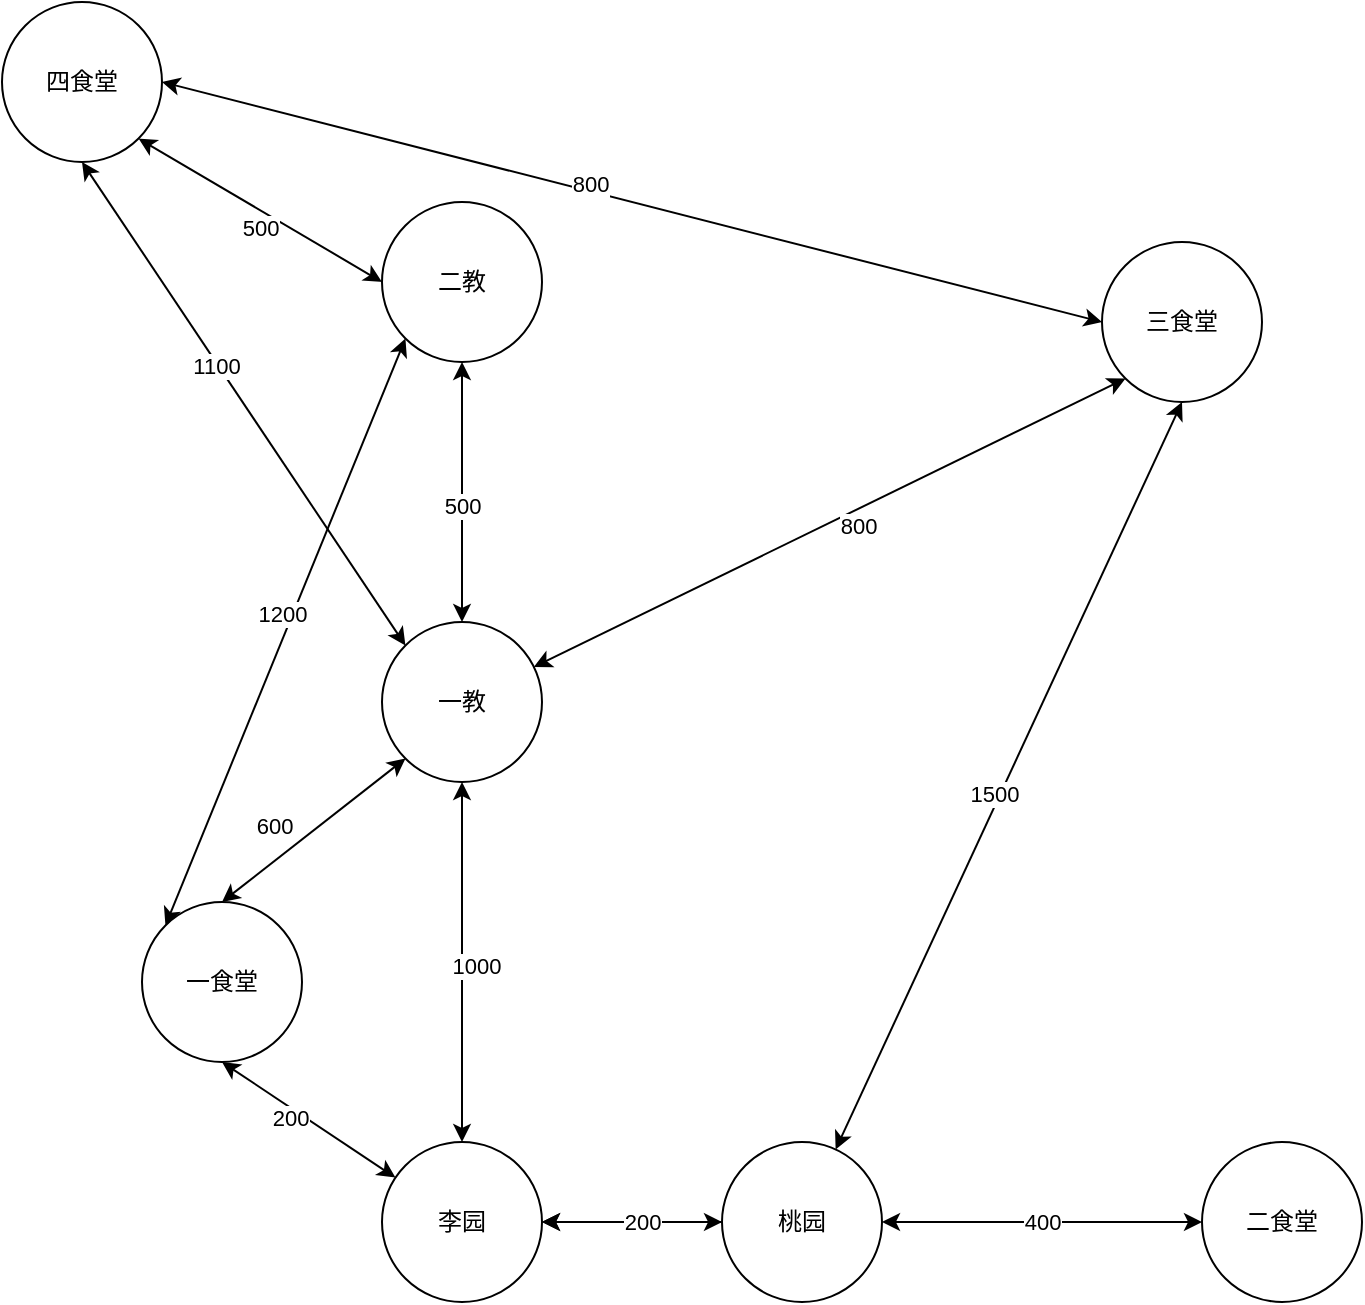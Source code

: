<mxfile version="20.6.0" type="github">
  <diagram id="OYLXwIgW5Plzkm6vZjWC" name="第 1 页">
    <mxGraphModel dx="1769" dy="1743" grid="1" gridSize="10" guides="1" tooltips="1" connect="1" arrows="1" fold="1" page="1" pageScale="1" pageWidth="827" pageHeight="1169" math="0" shadow="0">
      <root>
        <mxCell id="0" />
        <mxCell id="1" parent="0" />
        <mxCell id="q6uPWRvDd_Bx__9c443r-1" value="李园" style="ellipse;whiteSpace=wrap;html=1;aspect=fixed;" parent="1" vertex="1">
          <mxGeometry x="30" y="360" width="80" height="80" as="geometry" />
        </mxCell>
        <mxCell id="q6uPWRvDd_Bx__9c443r-17" value="" style="edgeStyle=orthogonalEdgeStyle;rounded=0;orthogonalLoop=1;jettySize=auto;html=1;" parent="1" source="q6uPWRvDd_Bx__9c443r-2" target="q6uPWRvDd_Bx__9c443r-1" edge="1">
          <mxGeometry relative="1" as="geometry" />
        </mxCell>
        <mxCell id="q6uPWRvDd_Bx__9c443r-2" value="桃园" style="ellipse;whiteSpace=wrap;html=1;aspect=fixed;" parent="1" vertex="1">
          <mxGeometry x="200" y="360" width="80" height="80" as="geometry" />
        </mxCell>
        <mxCell id="q6uPWRvDd_Bx__9c443r-7" value="二教" style="ellipse;whiteSpace=wrap;html=1;aspect=fixed;" parent="1" vertex="1">
          <mxGeometry x="30" y="-110" width="80" height="80" as="geometry" />
        </mxCell>
        <mxCell id="q6uPWRvDd_Bx__9c443r-8" value="一教" style="ellipse;whiteSpace=wrap;html=1;aspect=fixed;" parent="1" vertex="1">
          <mxGeometry x="30" y="100" width="80" height="80" as="geometry" />
        </mxCell>
        <mxCell id="q6uPWRvDd_Bx__9c443r-9" value="四食堂" style="ellipse;whiteSpace=wrap;html=1;aspect=fixed;" parent="1" vertex="1">
          <mxGeometry x="-160" y="-210" width="80" height="80" as="geometry" />
        </mxCell>
        <mxCell id="q6uPWRvDd_Bx__9c443r-10" value="三食堂" style="ellipse;whiteSpace=wrap;html=1;aspect=fixed;" parent="1" vertex="1">
          <mxGeometry x="390" y="-90" width="80" height="80" as="geometry" />
        </mxCell>
        <mxCell id="q6uPWRvDd_Bx__9c443r-11" value="二食堂" style="ellipse;whiteSpace=wrap;html=1;aspect=fixed;" parent="1" vertex="1">
          <mxGeometry x="440" y="360" width="80" height="80" as="geometry" />
        </mxCell>
        <mxCell id="q6uPWRvDd_Bx__9c443r-12" value="一食堂" style="ellipse;whiteSpace=wrap;html=1;aspect=fixed;" parent="1" vertex="1">
          <mxGeometry x="-90" y="240" width="80" height="80" as="geometry" />
        </mxCell>
        <mxCell id="q6uPWRvDd_Bx__9c443r-13" value="" style="endArrow=classic;startArrow=classic;html=1;rounded=0;exitX=1;exitY=0.5;exitDx=0;exitDy=0;" parent="1" source="q6uPWRvDd_Bx__9c443r-1" target="q6uPWRvDd_Bx__9c443r-2" edge="1">
          <mxGeometry width="50" height="50" relative="1" as="geometry">
            <mxPoint x="390" y="320" as="sourcePoint" />
            <mxPoint x="440" y="270" as="targetPoint" />
          </mxGeometry>
        </mxCell>
        <mxCell id="q6uPWRvDd_Bx__9c443r-14" value="200" style="edgeLabel;html=1;align=center;verticalAlign=middle;resizable=0;points=[];" parent="q6uPWRvDd_Bx__9c443r-13" vertex="1" connectable="0">
          <mxGeometry x="-0.27" y="-3" relative="1" as="geometry">
            <mxPoint x="17" y="-3" as="offset" />
          </mxGeometry>
        </mxCell>
        <mxCell id="q6uPWRvDd_Bx__9c443r-15" value="" style="endArrow=classic;startArrow=classic;html=1;rounded=0;entryX=0.5;entryY=1;entryDx=0;entryDy=0;" parent="1" source="q6uPWRvDd_Bx__9c443r-1" target="q6uPWRvDd_Bx__9c443r-12" edge="1">
          <mxGeometry width="50" height="50" relative="1" as="geometry">
            <mxPoint x="120" y="330" as="sourcePoint" />
            <mxPoint x="170" y="280" as="targetPoint" />
          </mxGeometry>
        </mxCell>
        <mxCell id="q6uPWRvDd_Bx__9c443r-16" value="200" style="edgeLabel;html=1;align=center;verticalAlign=middle;resizable=0;points=[];" parent="q6uPWRvDd_Bx__9c443r-15" vertex="1" connectable="0">
          <mxGeometry x="0.171" y="-4" relative="1" as="geometry">
            <mxPoint x="-4" y="7" as="offset" />
          </mxGeometry>
        </mxCell>
        <mxCell id="q6uPWRvDd_Bx__9c443r-18" value="" style="endArrow=classic;startArrow=classic;html=1;rounded=0;exitX=1;exitY=0.5;exitDx=0;exitDy=0;" parent="1" source="q6uPWRvDd_Bx__9c443r-2" target="q6uPWRvDd_Bx__9c443r-11" edge="1">
          <mxGeometry width="50" height="50" relative="1" as="geometry">
            <mxPoint x="310" y="400" as="sourcePoint" />
            <mxPoint x="360" y="350" as="targetPoint" />
          </mxGeometry>
        </mxCell>
        <mxCell id="q6uPWRvDd_Bx__9c443r-19" value="400" style="edgeLabel;html=1;align=center;verticalAlign=middle;resizable=0;points=[];" parent="q6uPWRvDd_Bx__9c443r-18" vertex="1" connectable="0">
          <mxGeometry x="-0.125" y="2" relative="1" as="geometry">
            <mxPoint x="10" y="2" as="offset" />
          </mxGeometry>
        </mxCell>
        <mxCell id="q6uPWRvDd_Bx__9c443r-20" value="" style="endArrow=classic;startArrow=classic;html=1;rounded=0;entryX=0.5;entryY=1;entryDx=0;entryDy=0;exitX=0.5;exitY=0;exitDx=0;exitDy=0;" parent="1" source="q6uPWRvDd_Bx__9c443r-1" target="q6uPWRvDd_Bx__9c443r-8" edge="1">
          <mxGeometry width="50" height="50" relative="1" as="geometry">
            <mxPoint x="390" y="130" as="sourcePoint" />
            <mxPoint x="440" y="80" as="targetPoint" />
            <Array as="points" />
          </mxGeometry>
        </mxCell>
        <mxCell id="q6uPWRvDd_Bx__9c443r-21" value="1000" style="edgeLabel;html=1;align=center;verticalAlign=middle;resizable=0;points=[];" parent="q6uPWRvDd_Bx__9c443r-20" vertex="1" connectable="0">
          <mxGeometry x="0.08" y="-2" relative="1" as="geometry">
            <mxPoint x="5" y="9" as="offset" />
          </mxGeometry>
        </mxCell>
        <mxCell id="q6uPWRvDd_Bx__9c443r-22" value="" style="endArrow=classic;startArrow=classic;html=1;rounded=0;" parent="1" source="q6uPWRvDd_Bx__9c443r-8" target="q6uPWRvDd_Bx__9c443r-7" edge="1">
          <mxGeometry width="50" height="50" relative="1" as="geometry">
            <mxPoint x="390" y="190" as="sourcePoint" />
            <mxPoint x="440" y="140" as="targetPoint" />
          </mxGeometry>
        </mxCell>
        <mxCell id="q6uPWRvDd_Bx__9c443r-23" value="500" style="edgeLabel;html=1;align=center;verticalAlign=middle;resizable=0;points=[];" parent="q6uPWRvDd_Bx__9c443r-22" vertex="1" connectable="0">
          <mxGeometry x="-0.176" y="1" relative="1" as="geometry">
            <mxPoint x="1" y="-5" as="offset" />
          </mxGeometry>
        </mxCell>
        <mxCell id="q6uPWRvDd_Bx__9c443r-26" value="" style="endArrow=classic;startArrow=classic;html=1;rounded=0;entryX=0;entryY=1;entryDx=0;entryDy=0;" parent="1" source="q6uPWRvDd_Bx__9c443r-8" target="q6uPWRvDd_Bx__9c443r-10" edge="1">
          <mxGeometry width="50" height="50" relative="1" as="geometry">
            <mxPoint x="180" y="40" as="sourcePoint" />
            <mxPoint x="230" y="-10" as="targetPoint" />
          </mxGeometry>
        </mxCell>
        <mxCell id="q6uPWRvDd_Bx__9c443r-27" value="800" style="edgeLabel;html=1;align=center;verticalAlign=middle;resizable=0;points=[];" parent="q6uPWRvDd_Bx__9c443r-26" vertex="1" connectable="0">
          <mxGeometry x="0.141" y="-3" relative="1" as="geometry">
            <mxPoint x="-8" y="9" as="offset" />
          </mxGeometry>
        </mxCell>
        <mxCell id="q6uPWRvDd_Bx__9c443r-28" value="" style="endArrow=classic;startArrow=classic;html=1;rounded=0;exitX=1;exitY=0.5;exitDx=0;exitDy=0;entryX=0;entryY=0.5;entryDx=0;entryDy=0;" parent="1" source="q6uPWRvDd_Bx__9c443r-9" target="q6uPWRvDd_Bx__9c443r-10" edge="1">
          <mxGeometry width="50" height="50" relative="1" as="geometry">
            <mxPoint x="60" y="-180" as="sourcePoint" />
            <mxPoint x="110" y="-230" as="targetPoint" />
          </mxGeometry>
        </mxCell>
        <mxCell id="q6uPWRvDd_Bx__9c443r-29" value="800" style="edgeLabel;html=1;align=center;verticalAlign=middle;resizable=0;points=[];" parent="q6uPWRvDd_Bx__9c443r-28" vertex="1" connectable="0">
          <mxGeometry x="-0.153" y="3" relative="1" as="geometry">
            <mxPoint x="14" y="3" as="offset" />
          </mxGeometry>
        </mxCell>
        <mxCell id="q6uPWRvDd_Bx__9c443r-30" value="" style="endArrow=classic;startArrow=classic;html=1;rounded=0;entryX=0;entryY=1;entryDx=0;entryDy=0;exitX=0.5;exitY=0;exitDx=0;exitDy=0;" parent="1" source="q6uPWRvDd_Bx__9c443r-12" target="q6uPWRvDd_Bx__9c443r-8" edge="1">
          <mxGeometry width="50" height="50" relative="1" as="geometry">
            <mxPoint x="-70" y="220" as="sourcePoint" />
            <mxPoint x="-20" y="170" as="targetPoint" />
          </mxGeometry>
        </mxCell>
        <mxCell id="q6uPWRvDd_Bx__9c443r-31" value="600" style="edgeLabel;html=1;align=center;verticalAlign=middle;resizable=0;points=[];" parent="q6uPWRvDd_Bx__9c443r-30" vertex="1" connectable="0">
          <mxGeometry x="-0.342" y="-2" relative="1" as="geometry">
            <mxPoint x="-6" y="-16" as="offset" />
          </mxGeometry>
        </mxCell>
        <mxCell id="q6uPWRvDd_Bx__9c443r-32" value="" style="endArrow=classic;startArrow=classic;html=1;rounded=0;exitX=0;exitY=0;exitDx=0;exitDy=0;entryX=0;entryY=1;entryDx=0;entryDy=0;" parent="1" source="q6uPWRvDd_Bx__9c443r-12" target="q6uPWRvDd_Bx__9c443r-7" edge="1">
          <mxGeometry width="50" height="50" relative="1" as="geometry">
            <mxPoint x="430" y="40" as="sourcePoint" />
            <mxPoint x="480" y="-10" as="targetPoint" />
          </mxGeometry>
        </mxCell>
        <mxCell id="q6uPWRvDd_Bx__9c443r-33" value="1200" style="edgeLabel;html=1;align=center;verticalAlign=middle;resizable=0;points=[];" parent="q6uPWRvDd_Bx__9c443r-32" vertex="1" connectable="0">
          <mxGeometry x="0.167" y="2" relative="1" as="geometry">
            <mxPoint x="-10" y="16" as="offset" />
          </mxGeometry>
        </mxCell>
        <mxCell id="q6uPWRvDd_Bx__9c443r-34" value="" style="endArrow=classic;startArrow=classic;html=1;rounded=0;exitX=1;exitY=1;exitDx=0;exitDy=0;entryX=0;entryY=0.5;entryDx=0;entryDy=0;" parent="1" source="q6uPWRvDd_Bx__9c443r-9" target="q6uPWRvDd_Bx__9c443r-7" edge="1">
          <mxGeometry width="50" height="50" relative="1" as="geometry">
            <mxPoint x="430" y="40" as="sourcePoint" />
            <mxPoint x="480" y="-10" as="targetPoint" />
            <Array as="points" />
          </mxGeometry>
        </mxCell>
        <mxCell id="q6uPWRvDd_Bx__9c443r-35" value="500" style="edgeLabel;html=1;align=center;verticalAlign=middle;resizable=0;points=[];" parent="q6uPWRvDd_Bx__9c443r-34" vertex="1" connectable="0">
          <mxGeometry x="-0.353" y="1" relative="1" as="geometry">
            <mxPoint x="21" y="22" as="offset" />
          </mxGeometry>
        </mxCell>
        <mxCell id="q6uPWRvDd_Bx__9c443r-36" value="" style="endArrow=classic;startArrow=classic;html=1;rounded=0;entryX=0.5;entryY=1;entryDx=0;entryDy=0;" parent="1" source="q6uPWRvDd_Bx__9c443r-2" target="q6uPWRvDd_Bx__9c443r-10" edge="1">
          <mxGeometry width="50" height="50" relative="1" as="geometry">
            <mxPoint x="410" y="40" as="sourcePoint" />
            <mxPoint x="460" y="-10" as="targetPoint" />
          </mxGeometry>
        </mxCell>
        <mxCell id="q6uPWRvDd_Bx__9c443r-37" value="1500" style="edgeLabel;html=1;align=center;verticalAlign=middle;resizable=0;points=[];" parent="q6uPWRvDd_Bx__9c443r-36" vertex="1" connectable="0">
          <mxGeometry x="-0.082" y="-4" relative="1" as="geometry">
            <mxPoint x="-4" y="-8" as="offset" />
          </mxGeometry>
        </mxCell>
        <mxCell id="q6uPWRvDd_Bx__9c443r-38" value="" style="endArrow=classic;startArrow=classic;html=1;rounded=0;exitX=0;exitY=0;exitDx=0;exitDy=0;entryX=0.5;entryY=1;entryDx=0;entryDy=0;" parent="1" source="q6uPWRvDd_Bx__9c443r-8" target="q6uPWRvDd_Bx__9c443r-9" edge="1">
          <mxGeometry width="50" height="50" relative="1" as="geometry">
            <mxPoint x="280" y="130" as="sourcePoint" />
            <mxPoint x="330" y="80" as="targetPoint" />
          </mxGeometry>
        </mxCell>
        <mxCell id="q6uPWRvDd_Bx__9c443r-39" value="1100" style="edgeLabel;html=1;align=center;verticalAlign=middle;resizable=0;points=[];" parent="q6uPWRvDd_Bx__9c443r-38" vertex="1" connectable="0">
          <mxGeometry x="0.162" y="1" relative="1" as="geometry">
            <mxPoint as="offset" />
          </mxGeometry>
        </mxCell>
      </root>
    </mxGraphModel>
  </diagram>
</mxfile>
